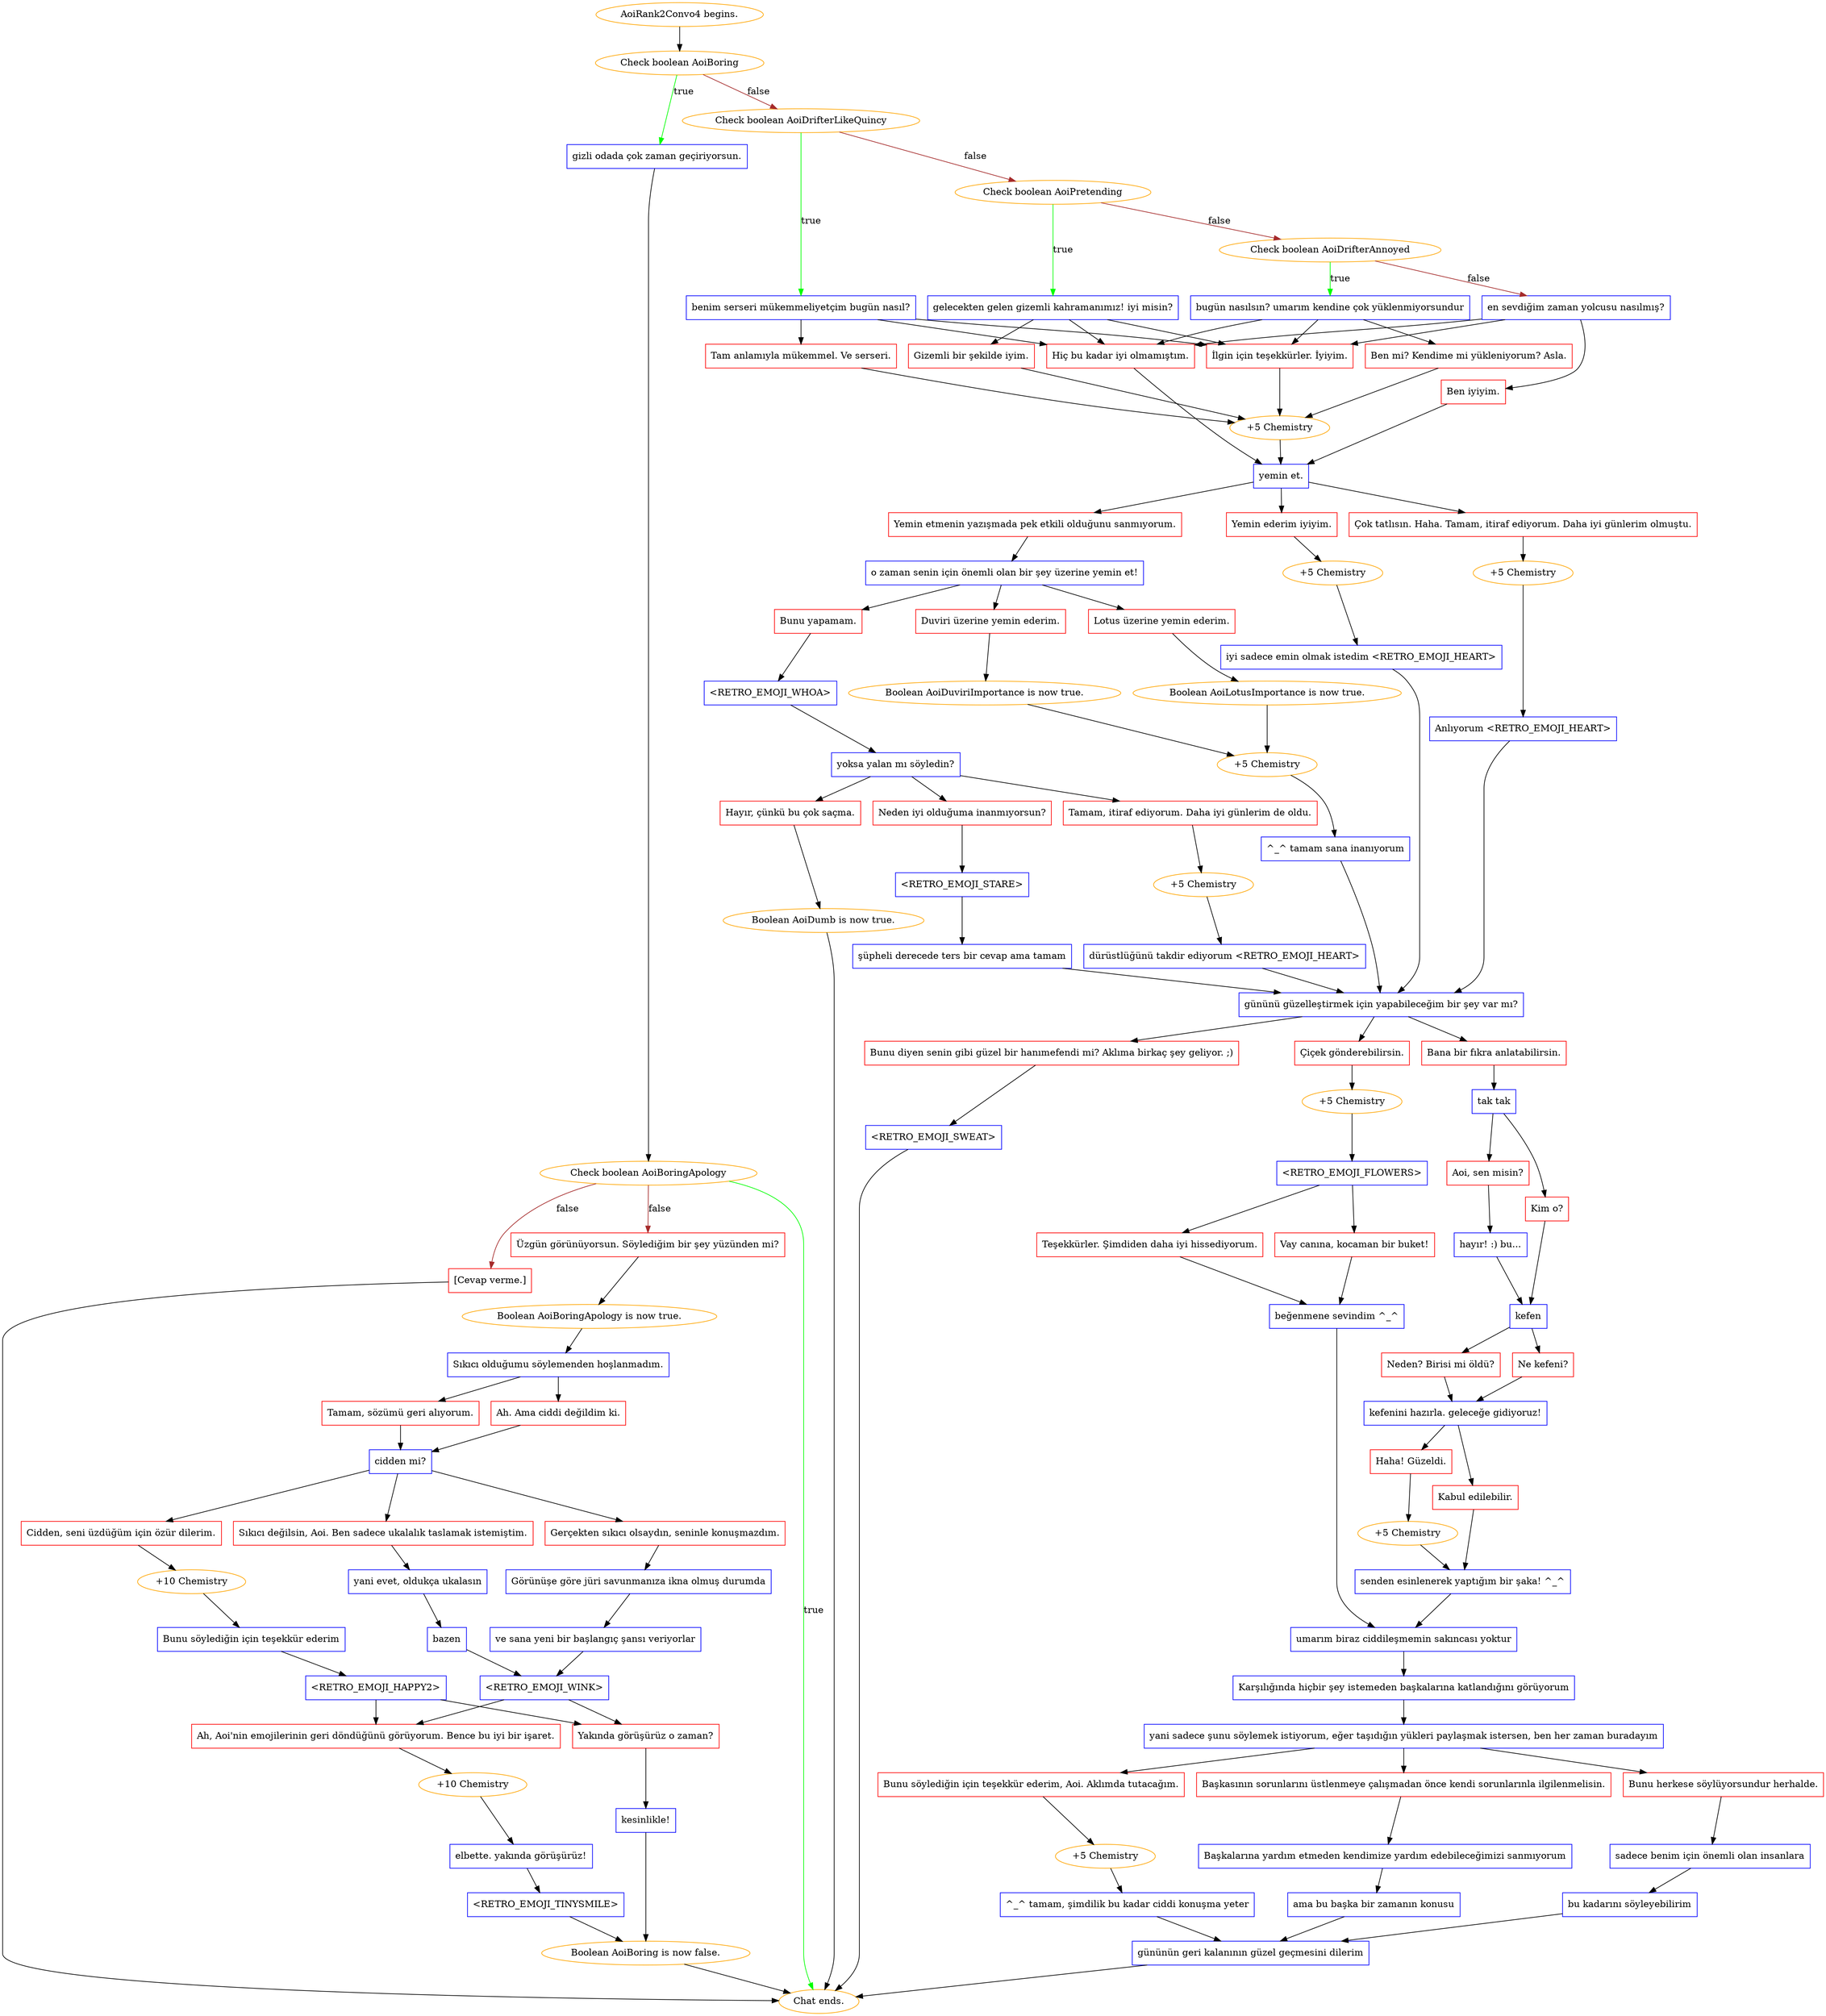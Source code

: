 digraph {
	"AoiRank2Convo4 begins." [color=orange];
		"AoiRank2Convo4 begins." -> j2444192993;
	j2444192993 [label="Check boolean AoiBoring",color=orange];
		j2444192993 -> j3038795566 [label=true,color=green];
		j2444192993 -> j748990130 [label=false,color=brown];
	j3038795566 [label="gizli odada çok zaman geçiriyorsun.",shape=box,color=blue];
		j3038795566 -> j2670735249;
	j748990130 [label="Check boolean AoiDrifterLikeQuincy",color=orange];
		j748990130 -> j3237039846 [label=true,color=green];
		j748990130 -> j1686413138 [label=false,color=brown];
	j2670735249 [label="Check boolean AoiBoringApology",color=orange];
		j2670735249 -> "Chat ends." [label=true,color=green];
		j2670735249 -> j1952997714 [label=false,color=brown];
		j2670735249 -> j638777845 [label=false,color=brown];
	j3237039846 [label="benim serseri mükemmeliyetçim bugün nasıl?",shape=box,color=blue];
		j3237039846 -> j1645678718;
		j3237039846 -> j2866301365;
		j3237039846 -> j1702373781;
	j1686413138 [label="Check boolean AoiPretending",color=orange];
		j1686413138 -> j2059296153 [label=true,color=green];
		j1686413138 -> j2989236235 [label=false,color=brown];
	"Chat ends." [color=orange];
	j1952997714 [label="Üzgün görünüyorsun. Söylediğim bir şey yüzünden mi?",shape=box,color=red];
		j1952997714 -> j2223894945;
	j638777845 [label="[Cevap verme.]",shape=box,color=red];
		j638777845 -> "Chat ends.";
	j1645678718 [label="Tam anlamıyla mükemmel. Ve serseri.",shape=box,color=red];
		j1645678718 -> j3510360110;
	j2866301365 [label="İlgin için teşekkürler. İyiyim.",shape=box,color=red];
		j2866301365 -> j3510360110;
	j1702373781 [label="Hiç bu kadar iyi olmamıştım.",shape=box,color=red];
		j1702373781 -> j3446651338;
	j2059296153 [label="gelecekten gelen gizemli kahramanımız! iyi misin?",shape=box,color=blue];
		j2059296153 -> j3777332603;
		j2059296153 -> j2866301365;
		j2059296153 -> j1702373781;
	j2989236235 [label="Check boolean AoiDrifterAnnoyed",color=orange];
		j2989236235 -> j599925911 [label=true,color=green];
		j2989236235 -> j117272998 [label=false,color=brown];
	j2223894945 [label="Boolean AoiBoringApology is now true.",color=orange];
		j2223894945 -> j172864282;
	j3510360110 [label="+5 Chemistry",color=orange];
		j3510360110 -> j3446651338;
	j3446651338 [label="yemin et.",shape=box,color=blue];
		j3446651338 -> j4182385351;
		j3446651338 -> j1209998498;
		j3446651338 -> j2451015923;
	j3777332603 [label="Gizemli bir şekilde iyim.",shape=box,color=red];
		j3777332603 -> j3510360110;
	j599925911 [label="bugün nasılsın? umarım kendine çok yüklenmiyorsundur",shape=box,color=blue];
		j599925911 -> j4277861197;
		j599925911 -> j2866301365;
		j599925911 -> j1702373781;
	j117272998 [label="en sevdiğim zaman yolcusu nasılmış?",shape=box,color=blue];
		j117272998 -> j1226236937;
		j117272998 -> j2866301365;
		j117272998 -> j1702373781;
	j172864282 [label="Sıkıcı olduğumu söylemenden hoşlanmadım.",shape=box,color=blue];
		j172864282 -> j3524117519;
		j172864282 -> j3962567158;
	j4182385351 [label="Yemin ederim iyiyim.",shape=box,color=red];
		j4182385351 -> j3343422562;
	j1209998498 [label="Çok tatlısın. Haha. Tamam, itiraf ediyorum. Daha iyi günlerim olmuştu.",shape=box,color=red];
		j1209998498 -> j954086406;
	j2451015923 [label="Yemin etmenin yazışmada pek etkili olduğunu sanmıyorum.",shape=box,color=red];
		j2451015923 -> j1974445258;
	j4277861197 [label="Ben mi? Kendime mi yükleniyorum? Asla.",shape=box,color=red];
		j4277861197 -> j3510360110;
	j1226236937 [label="Ben iyiyim.",shape=box,color=red];
		j1226236937 -> j3446651338;
	j3524117519 [label="Ah. Ama ciddi değildim ki.",shape=box,color=red];
		j3524117519 -> j2656375478;
	j3962567158 [label="Tamam, sözümü geri alıyorum.",shape=box,color=red];
		j3962567158 -> j2656375478;
	j3343422562 [label="+5 Chemistry",color=orange];
		j3343422562 -> j2744407529;
	j954086406 [label="+5 Chemistry",color=orange];
		j954086406 -> j1534475051;
	j1974445258 [label="o zaman senin için önemli olan bir şey üzerine yemin et!",shape=box,color=blue];
		j1974445258 -> j3548133119;
		j1974445258 -> j2886188552;
		j1974445258 -> j830547742;
	j2656375478 [label="cidden mi?",shape=box,color=blue];
		j2656375478 -> j759032834;
		j2656375478 -> j3657153258;
		j2656375478 -> j1562814736;
	j2744407529 [label="iyi sadece emin olmak istedim <RETRO_EMOJI_HEART>",shape=box,color=blue];
		j2744407529 -> j1738013341;
	j1534475051 [label="Anlıyorum <RETRO_EMOJI_HEART>",shape=box,color=blue];
		j1534475051 -> j1738013341;
	j3548133119 [label="Bunu yapamam.",shape=box,color=red];
		j3548133119 -> j953968344;
	j2886188552 [label="Lotus üzerine yemin ederim.",shape=box,color=red];
		j2886188552 -> j1272994645;
	j830547742 [label="Duviri üzerine yemin ederim.",shape=box,color=red];
		j830547742 -> j142569894;
	j759032834 [label="Cidden, seni üzdüğüm için özür dilerim.",shape=box,color=red];
		j759032834 -> j1583800768;
	j3657153258 [label="Sıkıcı değilsin, Aoi. Ben sadece ukalalık taslamak istemiştim.",shape=box,color=red];
		j3657153258 -> j3026147806;
	j1562814736 [label="Gerçekten sıkıcı olsaydın, seninle konuşmazdım.",shape=box,color=red];
		j1562814736 -> j3771492486;
	j1738013341 [label="gününü güzelleştirmek için yapabileceğim bir şey var mı?",shape=box,color=blue];
		j1738013341 -> j1202028634;
		j1738013341 -> j3259272942;
		j1738013341 -> j2484075101;
	j953968344 [label="<RETRO_EMOJI_WHOA>",shape=box,color=blue];
		j953968344 -> j987720598;
	j1272994645 [label="Boolean AoiLotusImportance is now true.",color=orange];
		j1272994645 -> j1180932149;
	j142569894 [label="Boolean AoiDuviriImportance is now true.",color=orange];
		j142569894 -> j1180932149;
	j1583800768 [label="+10 Chemistry",color=orange];
		j1583800768 -> j497808204;
	j3026147806 [label="yani evet, oldukça ukalasın",shape=box,color=blue];
		j3026147806 -> j3203911501;
	j3771492486 [label="Görünüşe göre jüri savunmanıza ikna olmuş durumda",shape=box,color=blue];
		j3771492486 -> j547090979;
	j1202028634 [label="Bana bir fıkra anlatabilirsin.",shape=box,color=red];
		j1202028634 -> j896600386;
	j3259272942 [label="Çiçek gönderebilirsin.",shape=box,color=red];
		j3259272942 -> j2743671589;
	j2484075101 [label="Bunu diyen senin gibi güzel bir hanımefendi mi? Aklıma birkaç şey geliyor. ;)",shape=box,color=red];
		j2484075101 -> j168179579;
	j987720598 [label="yoksa yalan mı söyledin?",shape=box,color=blue];
		j987720598 -> j937792743;
		j987720598 -> j3810219068;
		j987720598 -> j871949150;
	j1180932149 [label="+5 Chemistry",color=orange];
		j1180932149 -> j1171014141;
	j497808204 [label="Bunu söylediğin için teşekkür ederim",shape=box,color=blue];
		j497808204 -> j2227012435;
	j3203911501 [label="bazen",shape=box,color=blue];
		j3203911501 -> j1256333655;
	j547090979 [label="ve sana yeni bir başlangıç şansı veriyorlar",shape=box,color=blue];
		j547090979 -> j1256333655;
	j896600386 [label="tak tak",shape=box,color=blue];
		j896600386 -> j2956034364;
		j896600386 -> j3451683404;
	j2743671589 [label="+5 Chemistry",color=orange];
		j2743671589 -> j1731080430;
	j168179579 [label="<RETRO_EMOJI_SWEAT>",shape=box,color=blue];
		j168179579 -> "Chat ends.";
	j937792743 [label="Tamam, itiraf ediyorum. Daha iyi günlerim de oldu.",shape=box,color=red];
		j937792743 -> j2819972613;
	j3810219068 [label="Hayır, çünkü bu çok saçma.",shape=box,color=red];
		j3810219068 -> j4113623176;
	j871949150 [label="Neden iyi olduğuma inanmıyorsun?",shape=box,color=red];
		j871949150 -> j41561193;
	j1171014141 [label="^_^ tamam sana inanıyorum",shape=box,color=blue];
		j1171014141 -> j1738013341;
	j2227012435 [label="<RETRO_EMOJI_HAPPY2>",shape=box,color=blue];
		j2227012435 -> j1557390146;
		j2227012435 -> j3871648761;
	j1256333655 [label="<RETRO_EMOJI_WINK>",shape=box,color=blue];
		j1256333655 -> j1557390146;
		j1256333655 -> j3871648761;
	j2956034364 [label="Kim o?",shape=box,color=red];
		j2956034364 -> j2289250171;
	j3451683404 [label="Aoi, sen misin?",shape=box,color=red];
		j3451683404 -> j166591152;
	j1731080430 [label="<RETRO_EMOJI_FLOWERS>",shape=box,color=blue];
		j1731080430 -> j84506287;
		j1731080430 -> j1591611894;
	j2819972613 [label="+5 Chemistry",color=orange];
		j2819972613 -> j2148371824;
	j4113623176 [label="Boolean AoiDumb is now true.",color=orange];
		j4113623176 -> "Chat ends.";
	j41561193 [label="<RETRO_EMOJI_STARE>",shape=box,color=blue];
		j41561193 -> j3434492742;
	j1557390146 [label="Yakında görüşürüz o zaman?",shape=box,color=red];
		j1557390146 -> j4242524694;
	j3871648761 [label="Ah, Aoi'nin emojilerinin geri döndüğünü görüyorum. Bence bu iyi bir işaret.",shape=box,color=red];
		j3871648761 -> j1310290076;
	j2289250171 [label="kefen",shape=box,color=blue];
		j2289250171 -> j2658184615;
		j2289250171 -> j3659282721;
	j166591152 [label="hayır! :) bu...",shape=box,color=blue];
		j166591152 -> j2289250171;
	j84506287 [label="Teşekkürler. Şimdiden daha iyi hissediyorum.",shape=box,color=red];
		j84506287 -> j4173309646;
	j1591611894 [label="Vay canına, kocaman bir buket!",shape=box,color=red];
		j1591611894 -> j4173309646;
	j2148371824 [label="dürüstlüğünü takdir ediyorum <RETRO_EMOJI_HEART>",shape=box,color=blue];
		j2148371824 -> j1738013341;
	j3434492742 [label="şüpheli derecede ters bir cevap ama tamam",shape=box,color=blue];
		j3434492742 -> j1738013341;
	j4242524694 [label="kesinlikle!",shape=box,color=blue];
		j4242524694 -> j1984221796;
	j1310290076 [label="+10 Chemistry",color=orange];
		j1310290076 -> j2887723932;
	j2658184615 [label="Ne kefeni?",shape=box,color=red];
		j2658184615 -> j1548090244;
	j3659282721 [label="Neden? Birisi mi öldü?",shape=box,color=red];
		j3659282721 -> j1548090244;
	j4173309646 [label="beğenmene sevindim ^_^",shape=box,color=blue];
		j4173309646 -> j1526798472;
	j1984221796 [label="Boolean AoiBoring is now false.",color=orange];
		j1984221796 -> "Chat ends.";
	j2887723932 [label="elbette. yakında görüşürüz!",shape=box,color=blue];
		j2887723932 -> j3248434141;
	j1548090244 [label="kefenini hazırla. geleceğe gidiyoruz!",shape=box,color=blue];
		j1548090244 -> j3019309812;
		j1548090244 -> j3816137656;
	j1526798472 [label="umarım biraz ciddileşmemin sakıncası yoktur",shape=box,color=blue];
		j1526798472 -> j1073147727;
	j3248434141 [label="<RETRO_EMOJI_TINYSMILE>",shape=box,color=blue];
		j3248434141 -> j1984221796;
	j3019309812 [label="Haha! Güzeldi.",shape=box,color=red];
		j3019309812 -> j829285698;
	j3816137656 [label="Kabul edilebilir.",shape=box,color=red];
		j3816137656 -> j2052056836;
	j1073147727 [label="Karşılığında hiçbir şey istemeden başkalarına katlandığını görüyorum",shape=box,color=blue];
		j1073147727 -> j4087805080;
	j829285698 [label="+5 Chemistry",color=orange];
		j829285698 -> j2052056836;
	j2052056836 [label="senden esinlenerek yaptığım bir şaka! ^_^",shape=box,color=blue];
		j2052056836 -> j1526798472;
	j4087805080 [label="yani sadece şunu söylemek istiyorum, eğer taşıdığın yükleri paylaşmak istersen, ben her zaman buradayım",shape=box,color=blue];
		j4087805080 -> j3718880161;
		j4087805080 -> j1036282874;
		j4087805080 -> j1062604900;
	j3718880161 [label="Bunu söylediğin için teşekkür ederim, Aoi. Aklımda tutacağım.",shape=box,color=red];
		j3718880161 -> j4291275660;
	j1036282874 [label="Başkasının sorunlarını üstlenmeye çalışmadan önce kendi sorunlarınla ilgilenmelisin.",shape=box,color=red];
		j1036282874 -> j926362676;
	j1062604900 [label="Bunu herkese söylüyorsundur herhalde.",shape=box,color=red];
		j1062604900 -> j2550349573;
	j4291275660 [label="+5 Chemistry",color=orange];
		j4291275660 -> j724514906;
	j926362676 [label="Başkalarına yardım etmeden kendimize yardım edebileceğimizi sanmıyorum",shape=box,color=blue];
		j926362676 -> j597734943;
	j2550349573 [label="sadece benim için önemli olan insanlara",shape=box,color=blue];
		j2550349573 -> j1767661162;
	j724514906 [label="^_^ tamam, şimdilik bu kadar ciddi konuşma yeter",shape=box,color=blue];
		j724514906 -> j95079661;
	j597734943 [label="ama bu başka bir zamanın konusu",shape=box,color=blue];
		j597734943 -> j95079661;
	j1767661162 [label="bu kadarını söyleyebilirim",shape=box,color=blue];
		j1767661162 -> j95079661;
	j95079661 [label="gününün geri kalanının güzel geçmesini dilerim",shape=box,color=blue];
		j95079661 -> "Chat ends.";
}
